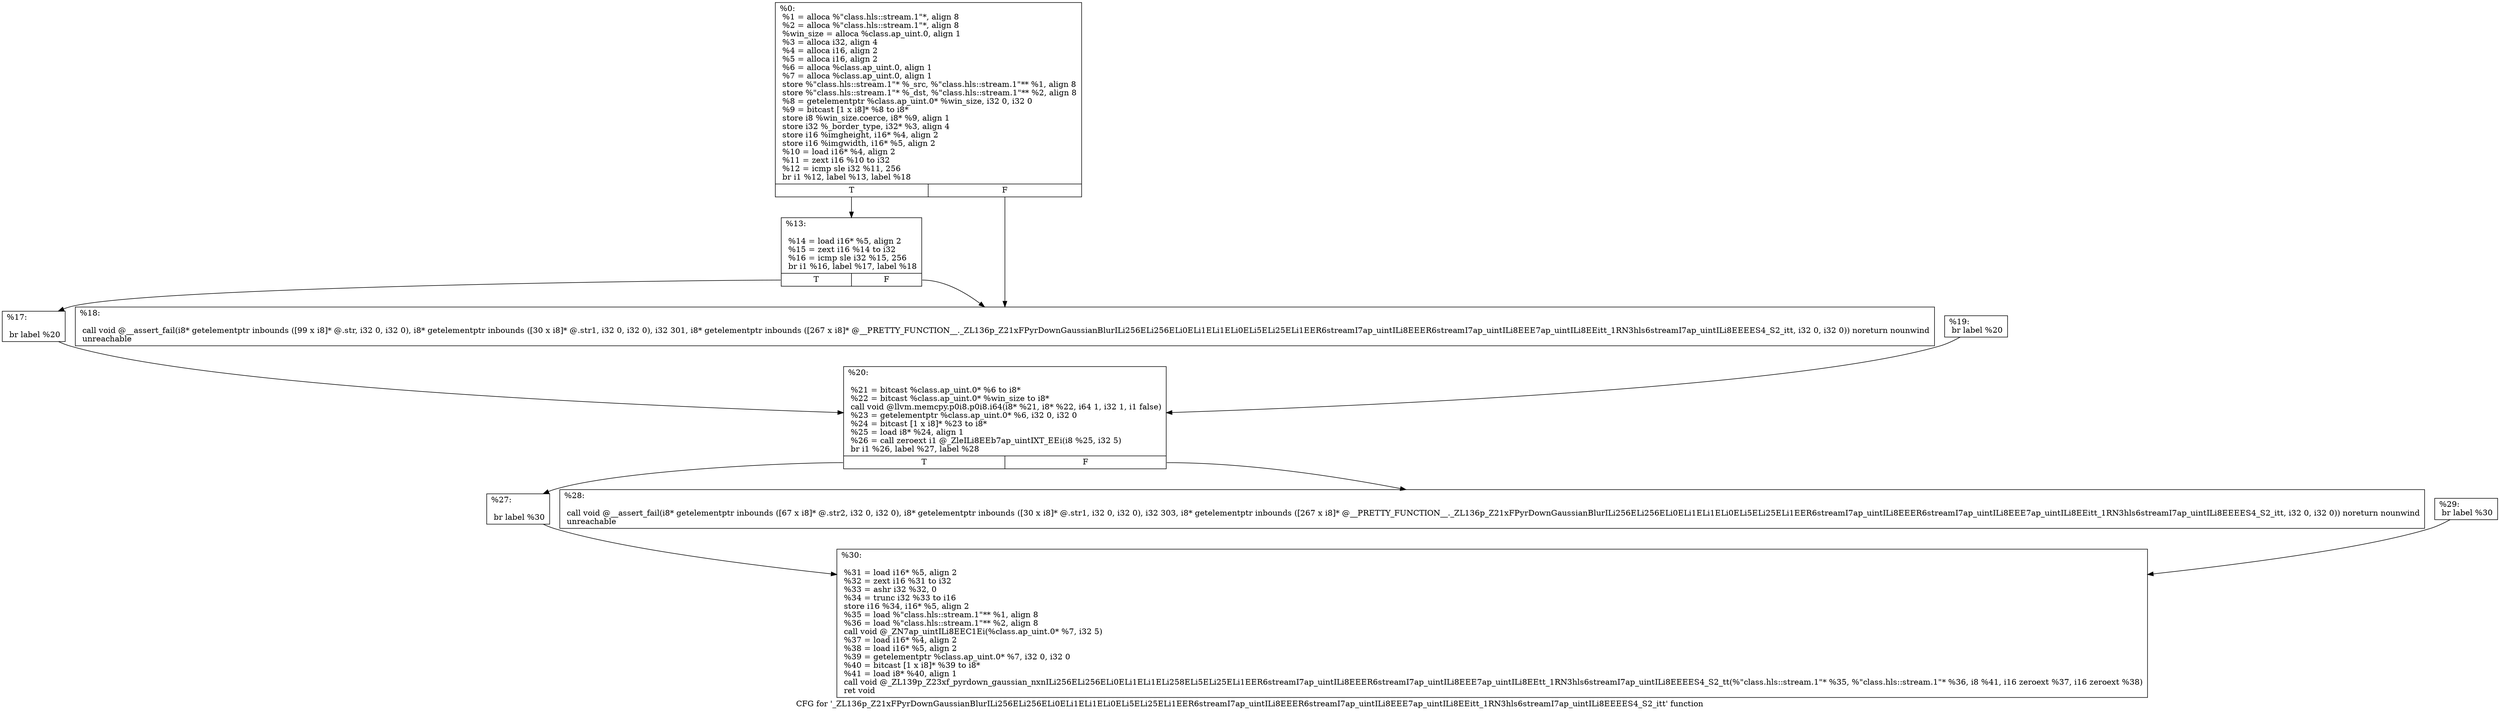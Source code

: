 digraph "CFG for '_ZL136p_Z21xFPyrDownGaussianBlurILi256ELi256ELi0ELi1ELi1ELi0ELi5ELi25ELi1EER6streamI7ap_uintILi8EEER6streamI7ap_uintILi8EEE7ap_uintILi8EEitt_1RN3hls6streamI7ap_uintILi8EEEES4_S2_itt' function" {
	label="CFG for '_ZL136p_Z21xFPyrDownGaussianBlurILi256ELi256ELi0ELi1ELi1ELi0ELi5ELi25ELi1EER6streamI7ap_uintILi8EEER6streamI7ap_uintILi8EEE7ap_uintILi8EEitt_1RN3hls6streamI7ap_uintILi8EEEES4_S2_itt' function";

	Node0x30e6080 [shape=record,label="{%0:\l  %1 = alloca %\"class.hls::stream.1\"*, align 8\l  %2 = alloca %\"class.hls::stream.1\"*, align 8\l  %win_size = alloca %class.ap_uint.0, align 1\l  %3 = alloca i32, align 4\l  %4 = alloca i16, align 2\l  %5 = alloca i16, align 2\l  %6 = alloca %class.ap_uint.0, align 1\l  %7 = alloca %class.ap_uint.0, align 1\l  store %\"class.hls::stream.1\"* %_src, %\"class.hls::stream.1\"** %1, align 8\l  store %\"class.hls::stream.1\"* %_dst, %\"class.hls::stream.1\"** %2, align 8\l  %8 = getelementptr %class.ap_uint.0* %win_size, i32 0, i32 0\l  %9 = bitcast [1 x i8]* %8 to i8*\l  store i8 %win_size.coerce, i8* %9, align 1\l  store i32 %_border_type, i32* %3, align 4\l  store i16 %imgheight, i16* %4, align 2\l  store i16 %imgwidth, i16* %5, align 2\l  %10 = load i16* %4, align 2\l  %11 = zext i16 %10 to i32\l  %12 = icmp sle i32 %11, 256\l  br i1 %12, label %13, label %18\l|{<s0>T|<s1>F}}"];
	Node0x30e6080:s0 -> Node0x30ea410;
	Node0x30e6080:s1 -> Node0x30e4e00;
	Node0x30ea410 [shape=record,label="{%13:\l\l  %14 = load i16* %5, align 2\l  %15 = zext i16 %14 to i32\l  %16 = icmp sle i32 %15, 256\l  br i1 %16, label %17, label %18\l|{<s0>T|<s1>F}}"];
	Node0x30ea410:s0 -> Node0x30eb800;
	Node0x30ea410:s1 -> Node0x30e4e00;
	Node0x30eb800 [shape=record,label="{%17:\l\l  br label %20\l}"];
	Node0x30eb800 -> Node0x30eb910;
	Node0x30e4e00 [shape=record,label="{%18:\l\l  call void @__assert_fail(i8* getelementptr inbounds ([99 x i8]* @.str, i32 0, i32 0), i8* getelementptr inbounds ([30 x i8]* @.str1, i32 0, i32 0), i32 301, i8* getelementptr inbounds ([267 x i8]* @__PRETTY_FUNCTION__._ZL136p_Z21xFPyrDownGaussianBlurILi256ELi256ELi0ELi1ELi1ELi0ELi5ELi25ELi1EER6streamI7ap_uintILi8EEER6streamI7ap_uintILi8EEE7ap_uintILi8EEitt_1RN3hls6streamI7ap_uintILi8EEEES4_S2_itt, i32 0, i32 0)) noreturn nounwind\l  unreachable\l}"];
	Node0x30ebed0 [shape=record,label="{%19:                                                  \l  br label %20\l}"];
	Node0x30ebed0 -> Node0x30eb910;
	Node0x30eb910 [shape=record,label="{%20:\l\l  %21 = bitcast %class.ap_uint.0* %6 to i8*\l  %22 = bitcast %class.ap_uint.0* %win_size to i8*\l  call void @llvm.memcpy.p0i8.p0i8.i64(i8* %21, i8* %22, i64 1, i32 1, i1 false)\l  %23 = getelementptr %class.ap_uint.0* %6, i32 0, i32 0\l  %24 = bitcast [1 x i8]* %23 to i8*\l  %25 = load i8* %24, align 1\l  %26 = call zeroext i1 @_ZleILi8EEb7ap_uintIXT_EEi(i8 %25, i32 5)\l  br i1 %26, label %27, label %28\l|{<s0>T|<s1>F}}"];
	Node0x30eb910:s0 -> Node0x30ec560;
	Node0x30eb910:s1 -> Node0x30ec5c0;
	Node0x30ec560 [shape=record,label="{%27:\l\l  br label %30\l}"];
	Node0x30ec560 -> Node0x30ec6d0;
	Node0x30ec5c0 [shape=record,label="{%28:\l\l  call void @__assert_fail(i8* getelementptr inbounds ([67 x i8]* @.str2, i32 0, i32 0), i8* getelementptr inbounds ([30 x i8]* @.str1, i32 0, i32 0), i32 303, i8* getelementptr inbounds ([267 x i8]* @__PRETTY_FUNCTION__._ZL136p_Z21xFPyrDownGaussianBlurILi256ELi256ELi0ELi1ELi1ELi0ELi5ELi25ELi1EER6streamI7ap_uintILi8EEER6streamI7ap_uintILi8EEE7ap_uintILi8EEitt_1RN3hls6streamI7ap_uintILi8EEEES4_S2_itt, i32 0, i32 0)) noreturn nounwind\l  unreachable\l}"];
	Node0x30ec9c0 [shape=record,label="{%29:                                                  \l  br label %30\l}"];
	Node0x30ec9c0 -> Node0x30ec6d0;
	Node0x30ec6d0 [shape=record,label="{%30:\l\l  %31 = load i16* %5, align 2\l  %32 = zext i16 %31 to i32\l  %33 = ashr i32 %32, 0\l  %34 = trunc i32 %33 to i16\l  store i16 %34, i16* %5, align 2\l  %35 = load %\"class.hls::stream.1\"** %1, align 8\l  %36 = load %\"class.hls::stream.1\"** %2, align 8\l  call void @_ZN7ap_uintILi8EEC1Ei(%class.ap_uint.0* %7, i32 5)\l  %37 = load i16* %4, align 2\l  %38 = load i16* %5, align 2\l  %39 = getelementptr %class.ap_uint.0* %7, i32 0, i32 0\l  %40 = bitcast [1 x i8]* %39 to i8*\l  %41 = load i8* %40, align 1\l  call void @_ZL139p_Z23xf_pyrdown_gaussian_nxnILi256ELi256ELi0ELi1ELi1ELi258ELi5ELi25ELi1EER6streamI7ap_uintILi8EEER6streamI7ap_uintILi8EEE7ap_uintILi8EEtt_1RN3hls6streamI7ap_uintILi8EEEES4_S2_tt(%\"class.hls::stream.1\"* %35, %\"class.hls::stream.1\"* %36, i8 %41, i16 zeroext %37, i16 zeroext %38)\l  ret void\l}"];
}
